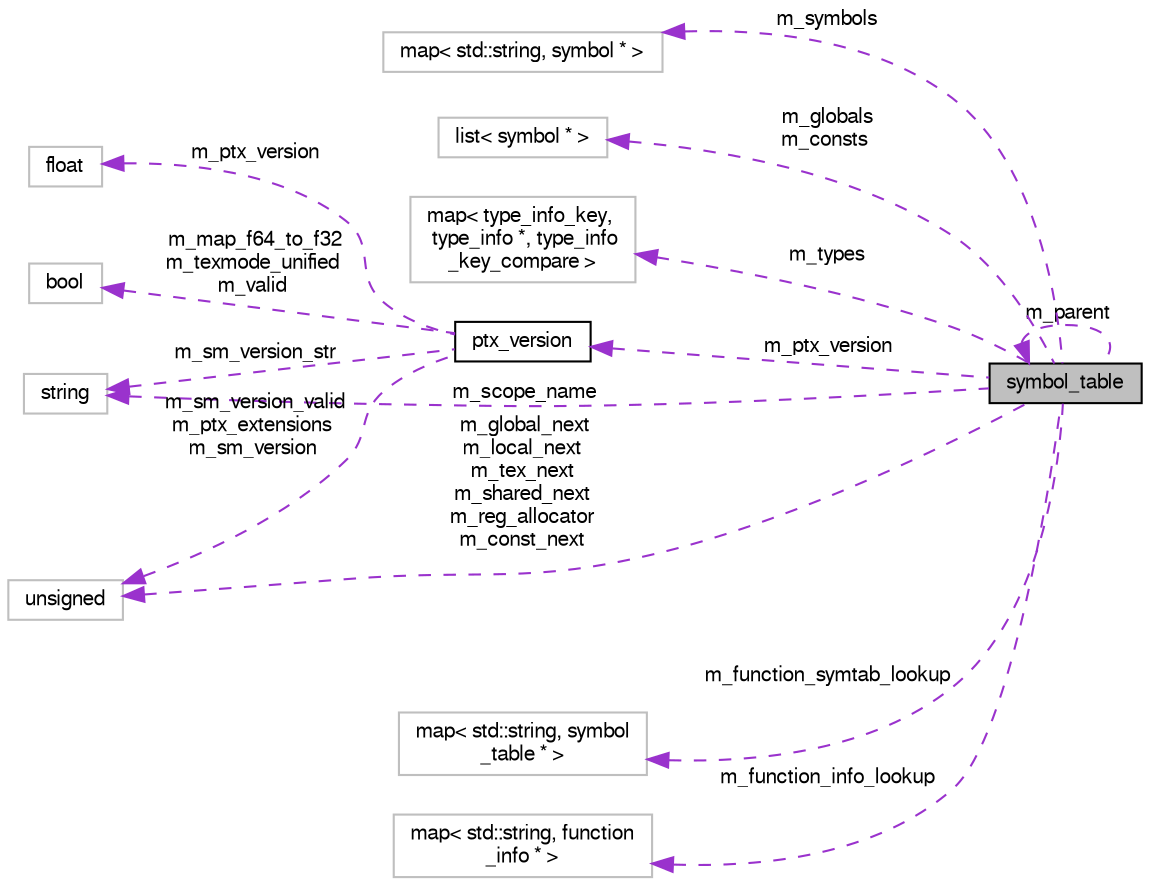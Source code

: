 digraph "symbol_table"
{
  bgcolor="transparent";
  edge [fontname="FreeSans",fontsize="10",labelfontname="FreeSans",labelfontsize="10"];
  node [fontname="FreeSans",fontsize="10",shape=record];
  rankdir="LR";
  Node1 [label="symbol_table",height=0.2,width=0.4,color="black", fillcolor="grey75", style="filled", fontcolor="black"];
  Node2 -> Node1 [dir="back",color="darkorchid3",fontsize="10",style="dashed",label=" m_symbols" ,fontname="FreeSans"];
  Node2 [label="map\< std::string, symbol * \>",height=0.2,width=0.4,color="grey75"];
  Node1 -> Node1 [dir="back",color="darkorchid3",fontsize="10",style="dashed",label=" m_parent" ,fontname="FreeSans"];
  Node3 -> Node1 [dir="back",color="darkorchid3",fontsize="10",style="dashed",label=" m_globals\nm_consts" ,fontname="FreeSans"];
  Node3 [label="list\< symbol * \>",height=0.2,width=0.4,color="grey75"];
  Node4 -> Node1 [dir="back",color="darkorchid3",fontsize="10",style="dashed",label=" m_types" ,fontname="FreeSans"];
  Node4 [label="map\< type_info_key,\l type_info *, type_info\l_key_compare \>",height=0.2,width=0.4,color="grey75"];
  Node5 -> Node1 [dir="back",color="darkorchid3",fontsize="10",style="dashed",label=" m_ptx_version" ,fontname="FreeSans"];
  Node5 [label="ptx_version",height=0.2,width=0.4,color="black",URL="$classptx__version.html"];
  Node6 -> Node5 [dir="back",color="darkorchid3",fontsize="10",style="dashed",label=" m_ptx_version" ,fontname="FreeSans"];
  Node6 [label="float",height=0.2,width=0.4,color="grey75"];
  Node7 -> Node5 [dir="back",color="darkorchid3",fontsize="10",style="dashed",label=" m_sm_version_str" ,fontname="FreeSans"];
  Node7 [label="string",height=0.2,width=0.4,color="grey75"];
  Node8 -> Node5 [dir="back",color="darkorchid3",fontsize="10",style="dashed",label=" m_map_f64_to_f32\nm_texmode_unified\nm_valid" ,fontname="FreeSans"];
  Node8 [label="bool",height=0.2,width=0.4,color="grey75"];
  Node9 -> Node5 [dir="back",color="darkorchid3",fontsize="10",style="dashed",label=" m_sm_version_valid\nm_ptx_extensions\nm_sm_version" ,fontname="FreeSans"];
  Node9 [label="unsigned",height=0.2,width=0.4,color="grey75"];
  Node7 -> Node1 [dir="back",color="darkorchid3",fontsize="10",style="dashed",label=" m_scope_name" ,fontname="FreeSans"];
  Node10 -> Node1 [dir="back",color="darkorchid3",fontsize="10",style="dashed",label=" m_function_symtab_lookup" ,fontname="FreeSans"];
  Node10 [label="map\< std::string, symbol\l_table * \>",height=0.2,width=0.4,color="grey75"];
  Node11 -> Node1 [dir="back",color="darkorchid3",fontsize="10",style="dashed",label=" m_function_info_lookup" ,fontname="FreeSans"];
  Node11 [label="map\< std::string, function\l_info * \>",height=0.2,width=0.4,color="grey75"];
  Node9 -> Node1 [dir="back",color="darkorchid3",fontsize="10",style="dashed",label=" m_global_next\nm_local_next\nm_tex_next\nm_shared_next\nm_reg_allocator\nm_const_next" ,fontname="FreeSans"];
}
